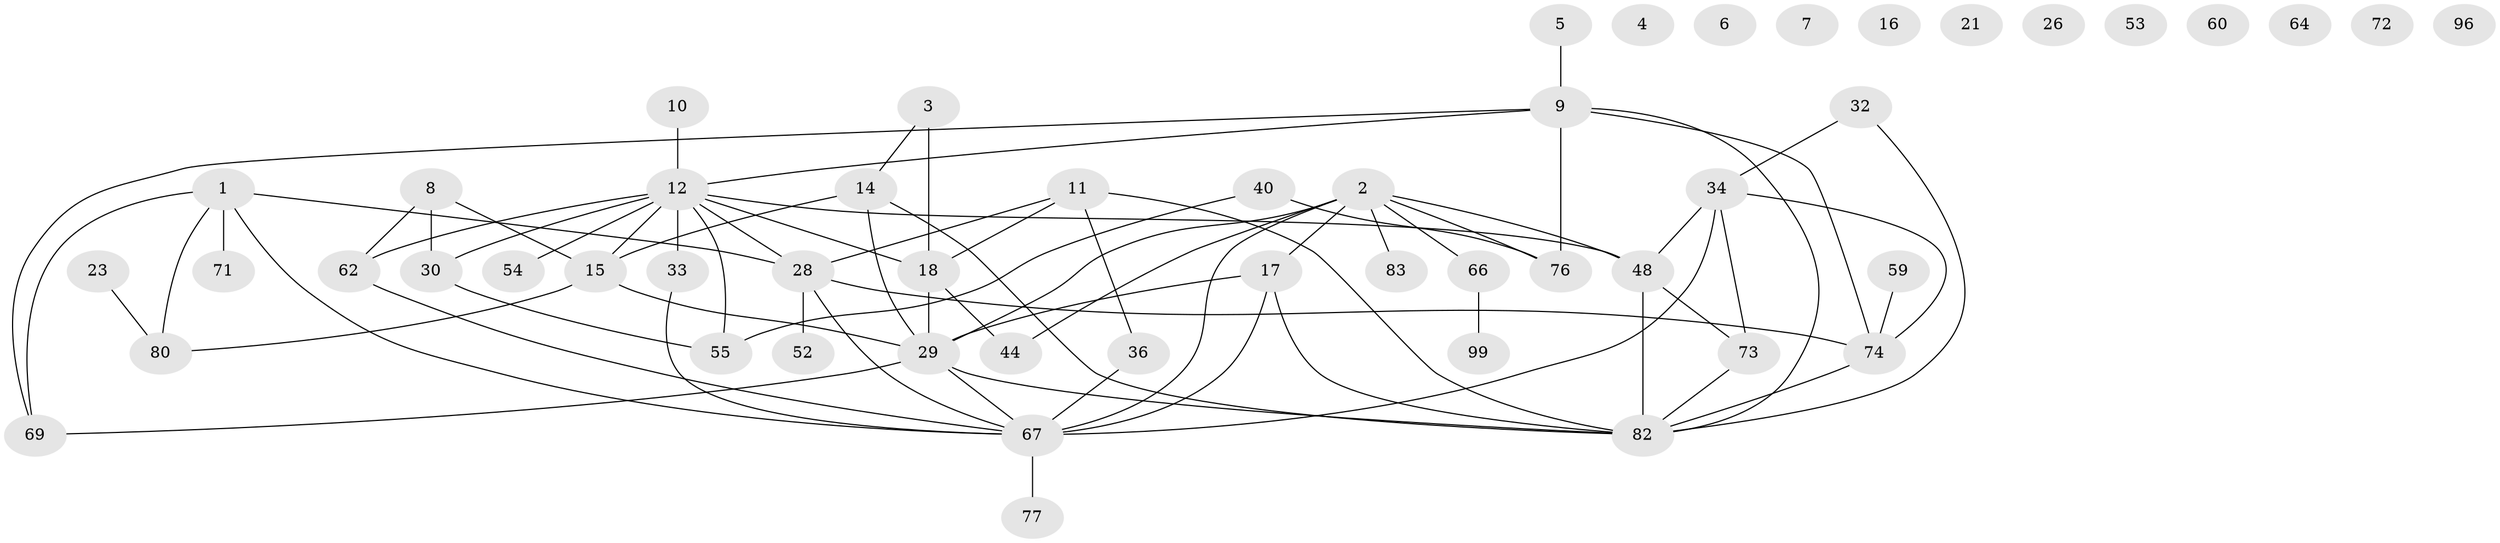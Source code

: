 // original degree distribution, {1: 0.14423076923076922, 3: 0.3269230769230769, 0: 0.10576923076923077, 4: 0.125, 2: 0.20192307692307693, 5: 0.0673076923076923, 7: 0.019230769230769232, 8: 0.009615384615384616}
// Generated by graph-tools (version 1.1) at 2025/13/03/09/25 04:13:10]
// undirected, 52 vertices, 74 edges
graph export_dot {
graph [start="1"]
  node [color=gray90,style=filled];
  1 [super="+35"];
  2 [super="+22+13+41"];
  3 [super="+70"];
  4;
  5 [super="+79"];
  6;
  7;
  8 [super="+31+37"];
  9 [super="+89+63"];
  10;
  11 [super="+103"];
  12 [super="+24+75+56+84"];
  14;
  15 [super="+51+20"];
  16;
  17 [super="+45+43"];
  18 [super="+19+39+25"];
  21;
  23 [super="+94"];
  26;
  28 [super="+49+58"];
  29 [super="+50"];
  30 [super="+68"];
  32;
  33 [super="+46+42"];
  34 [super="+92+101+61"];
  36;
  40;
  44;
  48 [super="+65+57"];
  52;
  53;
  54;
  55;
  59 [super="+88"];
  60;
  62;
  64;
  66;
  67 [super="+78+91"];
  69;
  71;
  72;
  73;
  74 [super="+81"];
  76;
  77;
  80;
  82 [super="+86"];
  83;
  96;
  99;
  1 -- 80;
  1 -- 69;
  1 -- 71;
  1 -- 67;
  1 -- 28;
  2 -- 83;
  2 -- 29;
  2 -- 66;
  2 -- 44;
  2 -- 76;
  2 -- 48;
  2 -- 17;
  2 -- 67;
  3 -- 18 [weight=2];
  3 -- 14;
  5 -- 9;
  8 -- 30;
  8 -- 62;
  8 -- 15;
  9 -- 82;
  9 -- 12;
  9 -- 69;
  9 -- 74;
  9 -- 76;
  10 -- 12 [weight=2];
  11 -- 36;
  11 -- 82;
  11 -- 18;
  11 -- 28;
  12 -- 30;
  12 -- 28;
  12 -- 15 [weight=3];
  12 -- 55;
  12 -- 62;
  12 -- 48;
  12 -- 18;
  12 -- 54;
  12 -- 33 [weight=2];
  14 -- 82;
  14 -- 29;
  14 -- 15;
  15 -- 80;
  15 -- 29;
  17 -- 29;
  17 -- 82;
  17 -- 67;
  18 -- 44;
  18 -- 29;
  23 -- 80;
  28 -- 67;
  28 -- 74;
  28 -- 52;
  29 -- 82;
  29 -- 67;
  29 -- 69;
  30 -- 55;
  32 -- 34;
  32 -- 82;
  33 -- 67;
  34 -- 73 [weight=2];
  34 -- 67 [weight=2];
  34 -- 74;
  34 -- 48 [weight=2];
  36 -- 67;
  40 -- 55;
  40 -- 76;
  48 -- 73;
  48 -- 82;
  59 -- 74;
  62 -- 67;
  66 -- 99;
  67 -- 77;
  73 -- 82;
  74 -- 82;
}
